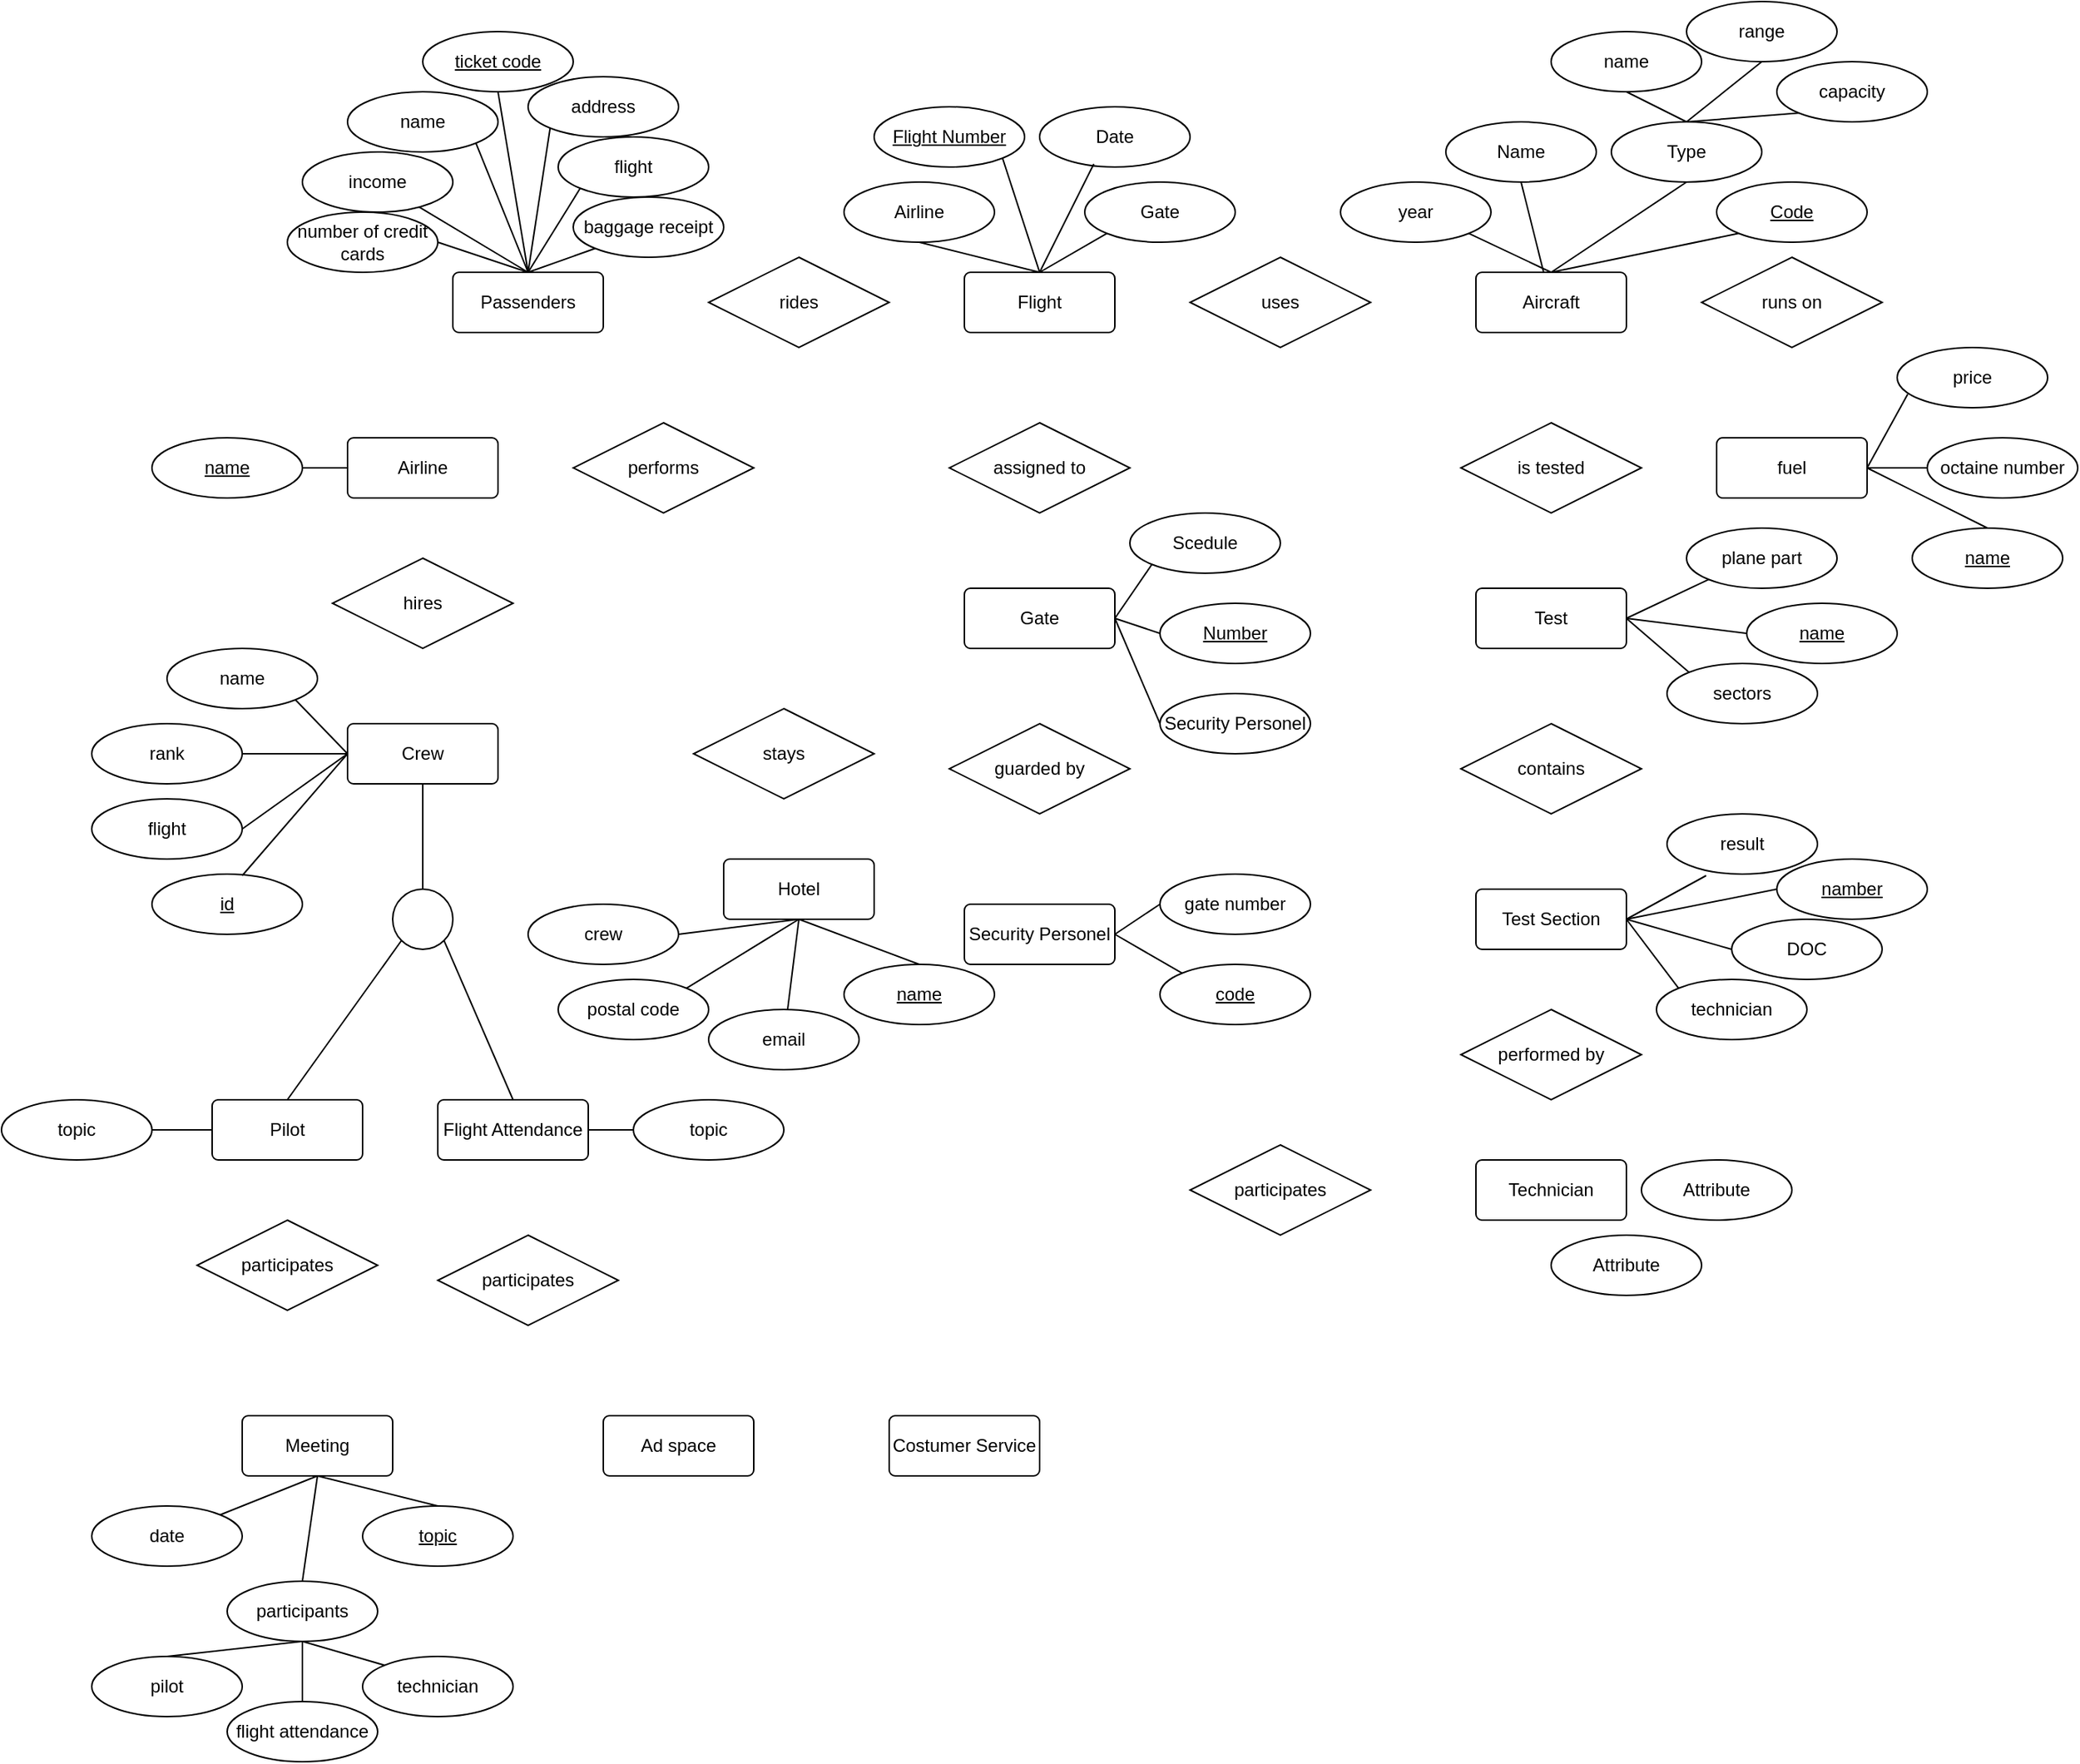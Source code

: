 <mxfile version="21.3.2" type="github">
  <diagram name="Σελίδα-1" id="fJtiwhbu46fpXV_wsSi0">
    <mxGraphModel dx="1707" dy="1691" grid="1" gridSize="10" guides="1" tooltips="1" connect="1" arrows="1" fold="1" page="1" pageScale="1" pageWidth="827" pageHeight="1169" math="0" shadow="0">
      <root>
        <mxCell id="0" />
        <mxCell id="1" parent="0" />
        <mxCell id="Bs3vFvmHgTdM14AkT90d-1" value="Passenders" style="rounded=1;arcSize=10;whiteSpace=wrap;html=1;align=center;" parent="1" vertex="1">
          <mxGeometry x="20" y="120" width="100" height="40" as="geometry" />
        </mxCell>
        <mxCell id="Bs3vFvmHgTdM14AkT90d-2" value="rides" style="shape=rhombus;perimeter=rhombusPerimeter;whiteSpace=wrap;html=1;align=center;" parent="1" vertex="1">
          <mxGeometry x="190" y="110" width="120" height="60" as="geometry" />
        </mxCell>
        <mxCell id="Bs3vFvmHgTdM14AkT90d-4" value="Flight" style="rounded=1;arcSize=10;whiteSpace=wrap;html=1;align=center;" parent="1" vertex="1">
          <mxGeometry x="360" y="120" width="100" height="40" as="geometry" />
        </mxCell>
        <mxCell id="Bs3vFvmHgTdM14AkT90d-5" value="uses" style="shape=rhombus;perimeter=rhombusPerimeter;whiteSpace=wrap;html=1;align=center;" parent="1" vertex="1">
          <mxGeometry x="510" y="110" width="120" height="60" as="geometry" />
        </mxCell>
        <mxCell id="Bs3vFvmHgTdM14AkT90d-6" value="Aircraft" style="rounded=1;arcSize=10;whiteSpace=wrap;html=1;align=center;" parent="1" vertex="1">
          <mxGeometry x="700" y="120" width="100" height="40" as="geometry" />
        </mxCell>
        <mxCell id="Bs3vFvmHgTdM14AkT90d-7" value="assigned to" style="shape=rhombus;perimeter=rhombusPerimeter;whiteSpace=wrap;html=1;align=center;" parent="1" vertex="1">
          <mxGeometry x="350" y="220" width="120" height="60" as="geometry" />
        </mxCell>
        <mxCell id="Bs3vFvmHgTdM14AkT90d-8" value="Gate" style="rounded=1;arcSize=10;whiteSpace=wrap;html=1;align=center;" parent="1" vertex="1">
          <mxGeometry x="360" y="330" width="100" height="40" as="geometry" />
        </mxCell>
        <mxCell id="Bs3vFvmHgTdM14AkT90d-9" value="is tested" style="shape=rhombus;perimeter=rhombusPerimeter;whiteSpace=wrap;html=1;align=center;" parent="1" vertex="1">
          <mxGeometry x="690" y="220" width="120" height="60" as="geometry" />
        </mxCell>
        <mxCell id="Bs3vFvmHgTdM14AkT90d-10" value="runs on" style="shape=rhombus;perimeter=rhombusPerimeter;whiteSpace=wrap;html=1;align=center;" parent="1" vertex="1">
          <mxGeometry x="850" y="110" width="120" height="60" as="geometry" />
        </mxCell>
        <mxCell id="Bs3vFvmHgTdM14AkT90d-11" value="fuel" style="rounded=1;arcSize=10;whiteSpace=wrap;html=1;align=center;" parent="1" vertex="1">
          <mxGeometry x="860" y="230" width="100" height="40" as="geometry" />
        </mxCell>
        <mxCell id="Bs3vFvmHgTdM14AkT90d-12" value="guarded by" style="shape=rhombus;perimeter=rhombusPerimeter;whiteSpace=wrap;html=1;align=center;" parent="1" vertex="1">
          <mxGeometry x="350" y="420" width="120" height="60" as="geometry" />
        </mxCell>
        <mxCell id="Bs3vFvmHgTdM14AkT90d-13" value="Security Personel" style="rounded=1;arcSize=10;whiteSpace=wrap;html=1;align=center;" parent="1" vertex="1">
          <mxGeometry x="360" y="540" width="100" height="40" as="geometry" />
        </mxCell>
        <mxCell id="Bs3vFvmHgTdM14AkT90d-14" value="Test" style="rounded=1;arcSize=10;whiteSpace=wrap;html=1;align=center;" parent="1" vertex="1">
          <mxGeometry x="700" y="330" width="100" height="40" as="geometry" />
        </mxCell>
        <mxCell id="Bs3vFvmHgTdM14AkT90d-15" value="contains" style="shape=rhombus;perimeter=rhombusPerimeter;whiteSpace=wrap;html=1;align=center;" parent="1" vertex="1">
          <mxGeometry x="690" y="420" width="120" height="60" as="geometry" />
        </mxCell>
        <mxCell id="Bs3vFvmHgTdM14AkT90d-17" value="Test Section" style="rounded=1;arcSize=10;whiteSpace=wrap;html=1;align=center;" parent="1" vertex="1">
          <mxGeometry x="700" y="530" width="100" height="40" as="geometry" />
        </mxCell>
        <mxCell id="Bs3vFvmHgTdM14AkT90d-18" value="performed by" style="shape=rhombus;perimeter=rhombusPerimeter;whiteSpace=wrap;html=1;align=center;" parent="1" vertex="1">
          <mxGeometry x="690" y="610" width="120" height="60" as="geometry" />
        </mxCell>
        <mxCell id="Bs3vFvmHgTdM14AkT90d-19" value="Technician" style="rounded=1;arcSize=10;whiteSpace=wrap;html=1;align=center;" parent="1" vertex="1">
          <mxGeometry x="700" y="710" width="100" height="40" as="geometry" />
        </mxCell>
        <mxCell id="Bs3vFvmHgTdM14AkT90d-20" value="Airline" style="rounded=1;arcSize=10;whiteSpace=wrap;html=1;align=center;" parent="1" vertex="1">
          <mxGeometry x="-50" y="230" width="100" height="40" as="geometry" />
        </mxCell>
        <mxCell id="Bs3vFvmHgTdM14AkT90d-21" value="hires" style="shape=rhombus;perimeter=rhombusPerimeter;whiteSpace=wrap;html=1;align=center;" parent="1" vertex="1">
          <mxGeometry x="-60" y="310" width="120" height="60" as="geometry" />
        </mxCell>
        <mxCell id="Bs3vFvmHgTdM14AkT90d-22" value="performs" style="shape=rhombus;perimeter=rhombusPerimeter;whiteSpace=wrap;html=1;align=center;" parent="1" vertex="1">
          <mxGeometry x="100" y="220" width="120" height="60" as="geometry" />
        </mxCell>
        <mxCell id="Bs3vFvmHgTdM14AkT90d-23" value="Crew" style="rounded=1;arcSize=10;whiteSpace=wrap;html=1;align=center;" parent="1" vertex="1">
          <mxGeometry x="-50" y="420" width="100" height="40" as="geometry" />
        </mxCell>
        <mxCell id="Bs3vFvmHgTdM14AkT90d-24" value="Hotel" style="rounded=1;arcSize=10;whiteSpace=wrap;html=1;align=center;" parent="1" vertex="1">
          <mxGeometry x="200" y="510" width="100" height="40" as="geometry" />
        </mxCell>
        <mxCell id="Bs3vFvmHgTdM14AkT90d-25" value="stays" style="shape=rhombus;perimeter=rhombusPerimeter;whiteSpace=wrap;html=1;align=center;" parent="1" vertex="1">
          <mxGeometry x="180" y="410" width="120" height="60" as="geometry" />
        </mxCell>
        <mxCell id="Bs3vFvmHgTdM14AkT90d-26" value="Ad space" style="rounded=1;arcSize=10;whiteSpace=wrap;html=1;align=center;" parent="1" vertex="1">
          <mxGeometry x="120" y="880" width="100" height="40" as="geometry" />
        </mxCell>
        <mxCell id="Bs3vFvmHgTdM14AkT90d-27" value="Costumer Service" style="rounded=1;arcSize=10;whiteSpace=wrap;html=1;align=center;" parent="1" vertex="1">
          <mxGeometry x="310" y="880" width="100" height="40" as="geometry" />
        </mxCell>
        <mxCell id="Bs3vFvmHgTdM14AkT90d-28" value="Meeting" style="rounded=1;arcSize=10;whiteSpace=wrap;html=1;align=center;" parent="1" vertex="1">
          <mxGeometry x="-120" y="880" width="100" height="40" as="geometry" />
        </mxCell>
        <mxCell id="9Heqi9yN-gFmn7UizpDs-1" value="Date" style="ellipse;whiteSpace=wrap;html=1;align=center;" vertex="1" parent="1">
          <mxGeometry x="410" y="10" width="100" height="40" as="geometry" />
        </mxCell>
        <mxCell id="9Heqi9yN-gFmn7UizpDs-2" value="Gate" style="ellipse;whiteSpace=wrap;html=1;align=center;" vertex="1" parent="1">
          <mxGeometry x="440" y="60" width="100" height="40" as="geometry" />
        </mxCell>
        <mxCell id="9Heqi9yN-gFmn7UizpDs-3" value="Airline" style="ellipse;whiteSpace=wrap;html=1;align=center;" vertex="1" parent="1">
          <mxGeometry x="280" y="60" width="100" height="40" as="geometry" />
        </mxCell>
        <mxCell id="9Heqi9yN-gFmn7UizpDs-4" value="Flight Number" style="ellipse;whiteSpace=wrap;html=1;align=center;fontStyle=4" vertex="1" parent="1">
          <mxGeometry x="300" y="10" width="100" height="40" as="geometry" />
        </mxCell>
        <mxCell id="9Heqi9yN-gFmn7UizpDs-5" value="" style="endArrow=none;html=1;rounded=0;entryX=0;entryY=1;entryDx=0;entryDy=0;exitX=0.5;exitY=0;exitDx=0;exitDy=0;" edge="1" parent="1" source="Bs3vFvmHgTdM14AkT90d-4" target="9Heqi9yN-gFmn7UizpDs-2">
          <mxGeometry width="50" height="50" relative="1" as="geometry">
            <mxPoint x="390" y="100" as="sourcePoint" />
            <mxPoint x="440" y="50" as="targetPoint" />
          </mxGeometry>
        </mxCell>
        <mxCell id="9Heqi9yN-gFmn7UizpDs-6" value="" style="endArrow=none;html=1;rounded=0;exitX=0.5;exitY=0;exitDx=0;exitDy=0;entryX=0.36;entryY=0.95;entryDx=0;entryDy=0;entryPerimeter=0;" edge="1" parent="1" source="Bs3vFvmHgTdM14AkT90d-4" target="9Heqi9yN-gFmn7UizpDs-1">
          <mxGeometry width="50" height="50" relative="1" as="geometry">
            <mxPoint x="400" y="90" as="sourcePoint" />
            <mxPoint x="450" y="40" as="targetPoint" />
          </mxGeometry>
        </mxCell>
        <mxCell id="9Heqi9yN-gFmn7UizpDs-8" value="" style="endArrow=none;html=1;rounded=0;entryX=1;entryY=1;entryDx=0;entryDy=0;exitX=0.5;exitY=0;exitDx=0;exitDy=0;" edge="1" parent="1" source="Bs3vFvmHgTdM14AkT90d-4" target="9Heqi9yN-gFmn7UizpDs-4">
          <mxGeometry width="50" height="50" relative="1" as="geometry">
            <mxPoint x="370" y="120" as="sourcePoint" />
            <mxPoint x="420" y="70" as="targetPoint" />
          </mxGeometry>
        </mxCell>
        <mxCell id="9Heqi9yN-gFmn7UizpDs-9" value="" style="endArrow=none;html=1;rounded=0;entryX=0.5;entryY=1;entryDx=0;entryDy=0;exitX=0.5;exitY=0;exitDx=0;exitDy=0;" edge="1" parent="1" source="Bs3vFvmHgTdM14AkT90d-4" target="9Heqi9yN-gFmn7UizpDs-3">
          <mxGeometry width="50" height="50" relative="1" as="geometry">
            <mxPoint x="320" y="140" as="sourcePoint" />
            <mxPoint x="370" y="90" as="targetPoint" />
          </mxGeometry>
        </mxCell>
        <mxCell id="9Heqi9yN-gFmn7UizpDs-10" value="year" style="ellipse;whiteSpace=wrap;html=1;align=center;" vertex="1" parent="1">
          <mxGeometry x="610" y="60" width="100" height="40" as="geometry" />
        </mxCell>
        <mxCell id="9Heqi9yN-gFmn7UizpDs-11" value="Scedule" style="ellipse;whiteSpace=wrap;html=1;align=center;" vertex="1" parent="1">
          <mxGeometry x="470" y="280" width="100" height="40" as="geometry" />
        </mxCell>
        <mxCell id="9Heqi9yN-gFmn7UizpDs-12" value="Number" style="ellipse;whiteSpace=wrap;html=1;align=center;fontStyle=4;" vertex="1" parent="1">
          <mxGeometry x="490" y="340" width="100" height="40" as="geometry" />
        </mxCell>
        <mxCell id="9Heqi9yN-gFmn7UizpDs-13" value="Security Personel" style="ellipse;whiteSpace=wrap;html=1;align=center;" vertex="1" parent="1">
          <mxGeometry x="490" y="400" width="100" height="40" as="geometry" />
        </mxCell>
        <mxCell id="9Heqi9yN-gFmn7UizpDs-14" value="" style="endArrow=none;html=1;rounded=0;entryX=0;entryY=0.5;entryDx=0;entryDy=0;" edge="1" parent="1" target="9Heqi9yN-gFmn7UizpDs-12">
          <mxGeometry relative="1" as="geometry">
            <mxPoint x="460" y="350" as="sourcePoint" />
            <mxPoint x="560" y="350" as="targetPoint" />
          </mxGeometry>
        </mxCell>
        <mxCell id="9Heqi9yN-gFmn7UizpDs-15" value="" style="endArrow=none;html=1;rounded=0;entryX=0;entryY=1;entryDx=0;entryDy=0;exitX=1;exitY=0.5;exitDx=0;exitDy=0;" edge="1" parent="1" source="Bs3vFvmHgTdM14AkT90d-8" target="9Heqi9yN-gFmn7UizpDs-11">
          <mxGeometry relative="1" as="geometry">
            <mxPoint x="360" y="320" as="sourcePoint" />
            <mxPoint x="520" y="320" as="targetPoint" />
          </mxGeometry>
        </mxCell>
        <mxCell id="9Heqi9yN-gFmn7UizpDs-16" value="" style="endArrow=none;html=1;rounded=0;exitX=0;exitY=0.5;exitDx=0;exitDy=0;entryX=1;entryY=0.5;entryDx=0;entryDy=0;" edge="1" parent="1" source="9Heqi9yN-gFmn7UizpDs-13" target="Bs3vFvmHgTdM14AkT90d-8">
          <mxGeometry width="50" height="50" relative="1" as="geometry">
            <mxPoint x="410" y="410" as="sourcePoint" />
            <mxPoint x="460" y="360" as="targetPoint" />
          </mxGeometry>
        </mxCell>
        <mxCell id="9Heqi9yN-gFmn7UizpDs-17" value="Name" style="ellipse;whiteSpace=wrap;html=1;align=center;" vertex="1" parent="1">
          <mxGeometry x="680" y="20" width="100" height="40" as="geometry" />
        </mxCell>
        <mxCell id="9Heqi9yN-gFmn7UizpDs-18" value="Type" style="ellipse;whiteSpace=wrap;html=1;align=center;" vertex="1" parent="1">
          <mxGeometry x="790" y="20" width="100" height="40" as="geometry" />
        </mxCell>
        <mxCell id="9Heqi9yN-gFmn7UizpDs-19" value="Code" style="ellipse;whiteSpace=wrap;html=1;align=center;fontStyle=4;" vertex="1" parent="1">
          <mxGeometry x="860" y="60" width="100" height="40" as="geometry" />
        </mxCell>
        <mxCell id="9Heqi9yN-gFmn7UizpDs-20" value="" style="endArrow=none;html=1;rounded=0;exitX=0.5;exitY=0;exitDx=0;exitDy=0;entryX=0.5;entryY=1;entryDx=0;entryDy=0;" edge="1" parent="1" source="Bs3vFvmHgTdM14AkT90d-6" target="9Heqi9yN-gFmn7UizpDs-18">
          <mxGeometry relative="1" as="geometry">
            <mxPoint x="720" y="60" as="sourcePoint" />
            <mxPoint x="880" y="60" as="targetPoint" />
          </mxGeometry>
        </mxCell>
        <mxCell id="9Heqi9yN-gFmn7UizpDs-21" value="" style="endArrow=none;html=1;rounded=0;entryX=0.5;entryY=1;entryDx=0;entryDy=0;" edge="1" parent="1" source="Bs3vFvmHgTdM14AkT90d-6" target="9Heqi9yN-gFmn7UizpDs-17">
          <mxGeometry relative="1" as="geometry">
            <mxPoint x="740" y="70" as="sourcePoint" />
            <mxPoint x="830" y="10" as="targetPoint" />
          </mxGeometry>
        </mxCell>
        <mxCell id="9Heqi9yN-gFmn7UizpDs-22" value="" style="endArrow=none;html=1;rounded=0;exitX=0.5;exitY=0;exitDx=0;exitDy=0;entryX=1;entryY=1;entryDx=0;entryDy=0;" edge="1" parent="1" source="Bs3vFvmHgTdM14AkT90d-6" target="9Heqi9yN-gFmn7UizpDs-10">
          <mxGeometry relative="1" as="geometry">
            <mxPoint x="710" y="100" as="sourcePoint" />
            <mxPoint x="800" y="40" as="targetPoint" />
          </mxGeometry>
        </mxCell>
        <mxCell id="9Heqi9yN-gFmn7UizpDs-23" value="" style="endArrow=none;html=1;rounded=0;entryX=0;entryY=1;entryDx=0;entryDy=0;exitX=0.5;exitY=0;exitDx=0;exitDy=0;" edge="1" parent="1" source="Bs3vFvmHgTdM14AkT90d-6" target="9Heqi9yN-gFmn7UizpDs-19">
          <mxGeometry relative="1" as="geometry">
            <mxPoint x="780" y="80" as="sourcePoint" />
            <mxPoint x="870" y="20" as="targetPoint" />
          </mxGeometry>
        </mxCell>
        <mxCell id="9Heqi9yN-gFmn7UizpDs-24" value="range" style="ellipse;whiteSpace=wrap;html=1;align=center;" vertex="1" parent="1">
          <mxGeometry x="840" y="-60" width="100" height="40" as="geometry" />
        </mxCell>
        <mxCell id="9Heqi9yN-gFmn7UizpDs-25" value="capacity" style="ellipse;whiteSpace=wrap;html=1;align=center;" vertex="1" parent="1">
          <mxGeometry x="900" y="-20" width="100" height="40" as="geometry" />
        </mxCell>
        <mxCell id="9Heqi9yN-gFmn7UizpDs-27" value="name" style="ellipse;whiteSpace=wrap;html=1;align=center;" vertex="1" parent="1">
          <mxGeometry x="750" y="-40" width="100" height="40" as="geometry" />
        </mxCell>
        <mxCell id="9Heqi9yN-gFmn7UizpDs-28" value="" style="endArrow=none;html=1;rounded=0;exitX=0.5;exitY=0;exitDx=0;exitDy=0;entryX=0;entryY=1;entryDx=0;entryDy=0;" edge="1" parent="1" source="9Heqi9yN-gFmn7UizpDs-18" target="9Heqi9yN-gFmn7UizpDs-25">
          <mxGeometry relative="1" as="geometry">
            <mxPoint x="820" y="10" as="sourcePoint" />
            <mxPoint x="980" y="10" as="targetPoint" />
          </mxGeometry>
        </mxCell>
        <mxCell id="9Heqi9yN-gFmn7UizpDs-29" value="" style="endArrow=none;html=1;rounded=0;entryX=0.5;entryY=1;entryDx=0;entryDy=0;exitX=0.5;exitY=0;exitDx=0;exitDy=0;" edge="1" parent="1" source="9Heqi9yN-gFmn7UizpDs-18" target="9Heqi9yN-gFmn7UizpDs-24">
          <mxGeometry relative="1" as="geometry">
            <mxPoint x="870" y="-10" as="sourcePoint" />
            <mxPoint x="960" y="-70" as="targetPoint" />
          </mxGeometry>
        </mxCell>
        <mxCell id="9Heqi9yN-gFmn7UizpDs-30" value="" style="endArrow=none;html=1;rounded=0;exitX=0.5;exitY=0;exitDx=0;exitDy=0;entryX=0.5;entryY=1;entryDx=0;entryDy=0;" edge="1" parent="1" source="9Heqi9yN-gFmn7UizpDs-18" target="9Heqi9yN-gFmn7UizpDs-27">
          <mxGeometry relative="1" as="geometry">
            <mxPoint x="850" y="-10" as="sourcePoint" />
            <mxPoint x="940" y="-70" as="targetPoint" />
          </mxGeometry>
        </mxCell>
        <mxCell id="9Heqi9yN-gFmn7UizpDs-31" value="price" style="ellipse;whiteSpace=wrap;html=1;align=center;" vertex="1" parent="1">
          <mxGeometry x="980" y="170" width="100" height="40" as="geometry" />
        </mxCell>
        <mxCell id="9Heqi9yN-gFmn7UizpDs-32" value="octaine number" style="ellipse;whiteSpace=wrap;html=1;align=center;" vertex="1" parent="1">
          <mxGeometry x="1000" y="230" width="100" height="40" as="geometry" />
        </mxCell>
        <mxCell id="9Heqi9yN-gFmn7UizpDs-33" value="name" style="ellipse;whiteSpace=wrap;html=1;align=center;fontStyle=4;" vertex="1" parent="1">
          <mxGeometry x="990" y="290" width="100" height="40" as="geometry" />
        </mxCell>
        <mxCell id="9Heqi9yN-gFmn7UizpDs-35" value="" style="endArrow=none;html=1;rounded=0;entryX=0.07;entryY=0.775;entryDx=0;entryDy=0;entryPerimeter=0;exitX=1;exitY=0.5;exitDx=0;exitDy=0;" edge="1" parent="1" source="Bs3vFvmHgTdM14AkT90d-11" target="9Heqi9yN-gFmn7UizpDs-31">
          <mxGeometry relative="1" as="geometry">
            <mxPoint x="860" y="240" as="sourcePoint" />
            <mxPoint x="1020" y="240" as="targetPoint" />
          </mxGeometry>
        </mxCell>
        <mxCell id="9Heqi9yN-gFmn7UizpDs-36" value="" style="endArrow=none;html=1;rounded=0;exitX=1;exitY=0.5;exitDx=0;exitDy=0;entryX=0;entryY=0.5;entryDx=0;entryDy=0;" edge="1" parent="1" source="Bs3vFvmHgTdM14AkT90d-11" target="9Heqi9yN-gFmn7UizpDs-32">
          <mxGeometry relative="1" as="geometry">
            <mxPoint x="980" y="270" as="sourcePoint" />
            <mxPoint x="1070" y="210" as="targetPoint" />
          </mxGeometry>
        </mxCell>
        <mxCell id="9Heqi9yN-gFmn7UizpDs-37" value="" style="endArrow=none;html=1;rounded=0;exitX=1;exitY=0.5;exitDx=0;exitDy=0;entryX=0.5;entryY=0;entryDx=0;entryDy=0;" edge="1" parent="1" source="Bs3vFvmHgTdM14AkT90d-11" target="9Heqi9yN-gFmn7UizpDs-33">
          <mxGeometry relative="1" as="geometry">
            <mxPoint x="940" y="290" as="sourcePoint" />
            <mxPoint x="1030" y="230" as="targetPoint" />
          </mxGeometry>
        </mxCell>
        <mxCell id="9Heqi9yN-gFmn7UizpDs-39" value="gate number" style="ellipse;whiteSpace=wrap;html=1;align=center;" vertex="1" parent="1">
          <mxGeometry x="490" y="520" width="100" height="40" as="geometry" />
        </mxCell>
        <mxCell id="9Heqi9yN-gFmn7UizpDs-40" value="code" style="ellipse;whiteSpace=wrap;html=1;align=center;fontStyle=4;" vertex="1" parent="1">
          <mxGeometry x="490" y="580" width="100" height="40" as="geometry" />
        </mxCell>
        <mxCell id="9Heqi9yN-gFmn7UizpDs-41" value="" style="endArrow=none;html=1;rounded=0;exitX=1;exitY=0.5;exitDx=0;exitDy=0;entryX=0;entryY=0.5;entryDx=0;entryDy=0;" edge="1" parent="1" source="Bs3vFvmHgTdM14AkT90d-13" target="9Heqi9yN-gFmn7UizpDs-39">
          <mxGeometry relative="1" as="geometry">
            <mxPoint x="450" y="510" as="sourcePoint" />
            <mxPoint x="540" y="450" as="targetPoint" />
          </mxGeometry>
        </mxCell>
        <mxCell id="9Heqi9yN-gFmn7UizpDs-42" value="" style="endArrow=none;html=1;rounded=0;exitX=1;exitY=0.5;exitDx=0;exitDy=0;entryX=0;entryY=0;entryDx=0;entryDy=0;" edge="1" parent="1" source="Bs3vFvmHgTdM14AkT90d-13" target="9Heqi9yN-gFmn7UizpDs-40">
          <mxGeometry relative="1" as="geometry">
            <mxPoint x="470" y="580" as="sourcePoint" />
            <mxPoint x="560" y="520" as="targetPoint" />
          </mxGeometry>
        </mxCell>
        <mxCell id="9Heqi9yN-gFmn7UizpDs-43" value="plane part" style="ellipse;whiteSpace=wrap;html=1;align=center;" vertex="1" parent="1">
          <mxGeometry x="840" y="290" width="100" height="40" as="geometry" />
        </mxCell>
        <mxCell id="9Heqi9yN-gFmn7UizpDs-45" value="sectors" style="ellipse;whiteSpace=wrap;html=1;align=center;" vertex="1" parent="1">
          <mxGeometry x="827" y="380" width="100" height="40" as="geometry" />
        </mxCell>
        <mxCell id="9Heqi9yN-gFmn7UizpDs-46" value="name" style="ellipse;whiteSpace=wrap;html=1;align=center;fontStyle=4;" vertex="1" parent="1">
          <mxGeometry x="880" y="340" width="100" height="40" as="geometry" />
        </mxCell>
        <mxCell id="9Heqi9yN-gFmn7UizpDs-47" value="result" style="ellipse;whiteSpace=wrap;html=1;align=center;" vertex="1" parent="1">
          <mxGeometry x="827" y="480" width="100" height="40" as="geometry" />
        </mxCell>
        <mxCell id="9Heqi9yN-gFmn7UizpDs-48" value="DOC" style="ellipse;whiteSpace=wrap;html=1;align=center;" vertex="1" parent="1">
          <mxGeometry x="870" y="550" width="100" height="40" as="geometry" />
        </mxCell>
        <mxCell id="9Heqi9yN-gFmn7UizpDs-49" value="technician" style="ellipse;whiteSpace=wrap;html=1;align=center;" vertex="1" parent="1">
          <mxGeometry x="820" y="590" width="100" height="40" as="geometry" />
        </mxCell>
        <mxCell id="9Heqi9yN-gFmn7UizpDs-50" value="namber" style="ellipse;whiteSpace=wrap;html=1;align=center;fontStyle=4;" vertex="1" parent="1">
          <mxGeometry x="900" y="510" width="100" height="40" as="geometry" />
        </mxCell>
        <mxCell id="9Heqi9yN-gFmn7UizpDs-51" value="Attribute" style="ellipse;whiteSpace=wrap;html=1;align=center;" vertex="1" parent="1">
          <mxGeometry x="810" y="710" width="100" height="40" as="geometry" />
        </mxCell>
        <mxCell id="9Heqi9yN-gFmn7UizpDs-52" value="Attribute" style="ellipse;whiteSpace=wrap;html=1;align=center;" vertex="1" parent="1">
          <mxGeometry x="750" y="760" width="100" height="40" as="geometry" />
        </mxCell>
        <mxCell id="9Heqi9yN-gFmn7UizpDs-53" value="" style="endArrow=none;html=1;rounded=0;exitX=1;exitY=0.5;exitDx=0;exitDy=0;entryX=0;entryY=0.5;entryDx=0;entryDy=0;entryPerimeter=0;" edge="1" parent="1" source="Bs3vFvmHgTdM14AkT90d-17" target="9Heqi9yN-gFmn7UizpDs-50">
          <mxGeometry relative="1" as="geometry">
            <mxPoint x="790" y="550" as="sourcePoint" />
            <mxPoint x="910" y="550" as="targetPoint" />
          </mxGeometry>
        </mxCell>
        <mxCell id="9Heqi9yN-gFmn7UizpDs-54" value="" style="endArrow=none;html=1;rounded=0;exitX=1;exitY=0.5;exitDx=0;exitDy=0;entryX=0.26;entryY=1.025;entryDx=0;entryDy=0;entryPerimeter=0;" edge="1" parent="1" source="Bs3vFvmHgTdM14AkT90d-17" target="9Heqi9yN-gFmn7UizpDs-47">
          <mxGeometry relative="1" as="geometry">
            <mxPoint x="800" y="510" as="sourcePoint" />
            <mxPoint x="910" y="500" as="targetPoint" />
          </mxGeometry>
        </mxCell>
        <mxCell id="9Heqi9yN-gFmn7UizpDs-55" value="" style="endArrow=none;html=1;rounded=0;exitX=1;exitY=0.5;exitDx=0;exitDy=0;entryX=0;entryY=0.5;entryDx=0;entryDy=0;" edge="1" parent="1" source="Bs3vFvmHgTdM14AkT90d-17" target="9Heqi9yN-gFmn7UizpDs-48">
          <mxGeometry relative="1" as="geometry">
            <mxPoint x="820" y="570" as="sourcePoint" />
            <mxPoint x="930" y="560" as="targetPoint" />
          </mxGeometry>
        </mxCell>
        <mxCell id="9Heqi9yN-gFmn7UizpDs-56" value="" style="endArrow=none;html=1;rounded=0;exitX=1;exitY=0.5;exitDx=0;exitDy=0;entryX=0;entryY=0;entryDx=0;entryDy=0;" edge="1" parent="1" source="Bs3vFvmHgTdM14AkT90d-17" target="9Heqi9yN-gFmn7UizpDs-49">
          <mxGeometry relative="1" as="geometry">
            <mxPoint x="820" y="580" as="sourcePoint" />
            <mxPoint x="930" y="570" as="targetPoint" />
          </mxGeometry>
        </mxCell>
        <mxCell id="9Heqi9yN-gFmn7UizpDs-57" value="" style="endArrow=none;html=1;rounded=0;exitX=1;exitY=0.5;exitDx=0;exitDy=0;entryX=0;entryY=1;entryDx=0;entryDy=0;" edge="1" parent="1" source="Bs3vFvmHgTdM14AkT90d-14" target="9Heqi9yN-gFmn7UizpDs-43">
          <mxGeometry relative="1" as="geometry">
            <mxPoint x="830" y="340" as="sourcePoint" />
            <mxPoint x="940" y="330" as="targetPoint" />
          </mxGeometry>
        </mxCell>
        <mxCell id="9Heqi9yN-gFmn7UizpDs-58" value="" style="endArrow=none;html=1;rounded=0;exitX=1;exitY=0.5;exitDx=0;exitDy=0;entryX=0;entryY=0.5;entryDx=0;entryDy=0;" edge="1" parent="1" source="Bs3vFvmHgTdM14AkT90d-14" target="9Heqi9yN-gFmn7UizpDs-46">
          <mxGeometry relative="1" as="geometry">
            <mxPoint x="830" y="360" as="sourcePoint" />
            <mxPoint x="940" y="350" as="targetPoint" />
          </mxGeometry>
        </mxCell>
        <mxCell id="9Heqi9yN-gFmn7UizpDs-59" value="" style="endArrow=none;html=1;rounded=0;exitX=1;exitY=0.5;exitDx=0;exitDy=0;entryX=0;entryY=0;entryDx=0;entryDy=0;" edge="1" parent="1" source="Bs3vFvmHgTdM14AkT90d-14" target="9Heqi9yN-gFmn7UizpDs-45">
          <mxGeometry relative="1" as="geometry">
            <mxPoint x="820" y="370" as="sourcePoint" />
            <mxPoint x="930" y="360" as="targetPoint" />
          </mxGeometry>
        </mxCell>
        <mxCell id="9Heqi9yN-gFmn7UizpDs-60" value="flight" style="ellipse;whiteSpace=wrap;html=1;align=center;" vertex="1" parent="1">
          <mxGeometry x="90" y="30" width="100" height="40" as="geometry" />
        </mxCell>
        <mxCell id="9Heqi9yN-gFmn7UizpDs-61" value="address" style="ellipse;whiteSpace=wrap;html=1;align=center;" vertex="1" parent="1">
          <mxGeometry x="70" y="-10" width="100" height="40" as="geometry" />
        </mxCell>
        <mxCell id="9Heqi9yN-gFmn7UizpDs-62" value="&lt;u&gt;ticket code&lt;/u&gt;" style="ellipse;whiteSpace=wrap;html=1;align=center;" vertex="1" parent="1">
          <mxGeometry y="-40" width="100" height="40" as="geometry" />
        </mxCell>
        <mxCell id="9Heqi9yN-gFmn7UizpDs-63" value="income" style="ellipse;whiteSpace=wrap;html=1;align=center;" vertex="1" parent="1">
          <mxGeometry x="-80" y="40" width="100" height="40" as="geometry" />
        </mxCell>
        <mxCell id="9Heqi9yN-gFmn7UizpDs-64" value="number of credit cards" style="ellipse;whiteSpace=wrap;html=1;align=center;" vertex="1" parent="1">
          <mxGeometry x="-90" y="80" width="100" height="40" as="geometry" />
        </mxCell>
        <mxCell id="9Heqi9yN-gFmn7UizpDs-65" value="name" style="ellipse;whiteSpace=wrap;html=1;align=center;" vertex="1" parent="1">
          <mxGeometry x="-50" width="100" height="40" as="geometry" />
        </mxCell>
        <mxCell id="9Heqi9yN-gFmn7UizpDs-67" value="baggage receipt" style="ellipse;whiteSpace=wrap;html=1;align=center;" vertex="1" parent="1">
          <mxGeometry x="100" y="70" width="100" height="40" as="geometry" />
        </mxCell>
        <mxCell id="9Heqi9yN-gFmn7UizpDs-68" value="" style="endArrow=none;html=1;rounded=0;exitX=0.5;exitY=0;exitDx=0;exitDy=0;entryX=0;entryY=1;entryDx=0;entryDy=0;" edge="1" parent="1" source="Bs3vFvmHgTdM14AkT90d-1" target="9Heqi9yN-gFmn7UizpDs-61">
          <mxGeometry relative="1" as="geometry">
            <mxPoint x="30" y="70" as="sourcePoint" />
            <mxPoint x="140" y="60" as="targetPoint" />
          </mxGeometry>
        </mxCell>
        <mxCell id="9Heqi9yN-gFmn7UizpDs-69" value="" style="endArrow=none;html=1;rounded=0;exitX=0.5;exitY=0;exitDx=0;exitDy=0;entryX=1;entryY=1;entryDx=0;entryDy=0;" edge="1" parent="1" source="Bs3vFvmHgTdM14AkT90d-1" target="9Heqi9yN-gFmn7UizpDs-65">
          <mxGeometry relative="1" as="geometry">
            <mxPoint x="30" y="80" as="sourcePoint" />
            <mxPoint x="140" y="70" as="targetPoint" />
          </mxGeometry>
        </mxCell>
        <mxCell id="9Heqi9yN-gFmn7UizpDs-70" value="" style="endArrow=none;html=1;rounded=0;entryX=0.5;entryY=0;entryDx=0;entryDy=0;" edge="1" parent="1" source="9Heqi9yN-gFmn7UizpDs-63" target="Bs3vFvmHgTdM14AkT90d-1">
          <mxGeometry relative="1" as="geometry">
            <mxPoint x="30" y="100" as="sourcePoint" />
            <mxPoint x="140" y="90" as="targetPoint" />
          </mxGeometry>
        </mxCell>
        <mxCell id="9Heqi9yN-gFmn7UizpDs-71" value="" style="endArrow=none;html=1;rounded=0;exitX=0.5;exitY=0;exitDx=0;exitDy=0;entryX=0.5;entryY=1;entryDx=0;entryDy=0;" edge="1" parent="1" source="Bs3vFvmHgTdM14AkT90d-1" target="9Heqi9yN-gFmn7UizpDs-62">
          <mxGeometry relative="1" as="geometry">
            <mxPoint x="50" y="60" as="sourcePoint" />
            <mxPoint x="160" y="50" as="targetPoint" />
          </mxGeometry>
        </mxCell>
        <mxCell id="9Heqi9yN-gFmn7UizpDs-72" value="" style="endArrow=none;html=1;rounded=0;exitX=1;exitY=0.5;exitDx=0;exitDy=0;entryX=0.5;entryY=0;entryDx=0;entryDy=0;" edge="1" parent="1" source="9Heqi9yN-gFmn7UizpDs-64" target="Bs3vFvmHgTdM14AkT90d-1">
          <mxGeometry relative="1" as="geometry">
            <mxPoint y="150" as="sourcePoint" />
            <mxPoint x="110" y="140" as="targetPoint" />
          </mxGeometry>
        </mxCell>
        <mxCell id="9Heqi9yN-gFmn7UizpDs-73" value="" style="endArrow=none;html=1;rounded=0;exitX=0.5;exitY=0;exitDx=0;exitDy=0;entryX=0;entryY=1;entryDx=0;entryDy=0;" edge="1" parent="1" source="Bs3vFvmHgTdM14AkT90d-1" target="9Heqi9yN-gFmn7UizpDs-60">
          <mxGeometry relative="1" as="geometry">
            <mxPoint x="140" y="-30" as="sourcePoint" />
            <mxPoint x="250" y="-40" as="targetPoint" />
          </mxGeometry>
        </mxCell>
        <mxCell id="9Heqi9yN-gFmn7UizpDs-74" value="" style="endArrow=none;html=1;rounded=0;entryX=0;entryY=1;entryDx=0;entryDy=0;exitX=0.5;exitY=0;exitDx=0;exitDy=0;" edge="1" parent="1" source="Bs3vFvmHgTdM14AkT90d-1" target="9Heqi9yN-gFmn7UizpDs-67">
          <mxGeometry relative="1" as="geometry">
            <mxPoint x="80" y="120" as="sourcePoint" />
            <mxPoint x="340" y="-50" as="targetPoint" />
          </mxGeometry>
        </mxCell>
        <mxCell id="9Heqi9yN-gFmn7UizpDs-75" value="name" style="ellipse;whiteSpace=wrap;html=1;align=center;fontStyle=4;" vertex="1" parent="1">
          <mxGeometry x="-180" y="230" width="100" height="40" as="geometry" />
        </mxCell>
        <mxCell id="9Heqi9yN-gFmn7UizpDs-76" value="" style="endArrow=none;html=1;rounded=0;exitX=1;exitY=0.5;exitDx=0;exitDy=0;entryX=0;entryY=0.5;entryDx=0;entryDy=0;" edge="1" parent="1" source="9Heqi9yN-gFmn7UizpDs-75" target="Bs3vFvmHgTdM14AkT90d-20">
          <mxGeometry relative="1" as="geometry">
            <mxPoint x="-140" y="250" as="sourcePoint" />
            <mxPoint x="20" y="250" as="targetPoint" />
          </mxGeometry>
        </mxCell>
        <mxCell id="9Heqi9yN-gFmn7UizpDs-77" value="rank" style="ellipse;whiteSpace=wrap;html=1;align=center;" vertex="1" parent="1">
          <mxGeometry x="-220" y="420" width="100" height="40" as="geometry" />
        </mxCell>
        <mxCell id="9Heqi9yN-gFmn7UizpDs-78" value="name" style="ellipse;whiteSpace=wrap;html=1;align=center;" vertex="1" parent="1">
          <mxGeometry x="-170" y="370" width="100" height="40" as="geometry" />
        </mxCell>
        <mxCell id="9Heqi9yN-gFmn7UizpDs-79" value="flight" style="ellipse;whiteSpace=wrap;html=1;align=center;" vertex="1" parent="1">
          <mxGeometry x="-220" y="470" width="100" height="40" as="geometry" />
        </mxCell>
        <mxCell id="9Heqi9yN-gFmn7UizpDs-80" value="id" style="ellipse;whiteSpace=wrap;html=1;align=center;fontStyle=4;" vertex="1" parent="1">
          <mxGeometry x="-180" y="520" width="100" height="40" as="geometry" />
        </mxCell>
        <mxCell id="9Heqi9yN-gFmn7UizpDs-81" value="" style="endArrow=none;html=1;rounded=0;" edge="1" parent="1">
          <mxGeometry relative="1" as="geometry">
            <mxPoint x="-120" y="440" as="sourcePoint" />
            <mxPoint x="-50" y="440" as="targetPoint" />
          </mxGeometry>
        </mxCell>
        <mxCell id="9Heqi9yN-gFmn7UizpDs-82" value="" style="endArrow=none;html=1;rounded=0;exitX=1;exitY=0.5;exitDx=0;exitDy=0;entryX=0;entryY=0.5;entryDx=0;entryDy=0;" edge="1" parent="1" source="9Heqi9yN-gFmn7UizpDs-79" target="Bs3vFvmHgTdM14AkT90d-23">
          <mxGeometry relative="1" as="geometry">
            <mxPoint x="-100" y="480" as="sourcePoint" />
            <mxPoint x="10" y="470" as="targetPoint" />
          </mxGeometry>
        </mxCell>
        <mxCell id="9Heqi9yN-gFmn7UizpDs-83" value="" style="endArrow=none;html=1;rounded=0;exitX=1;exitY=1;exitDx=0;exitDy=0;entryX=0;entryY=0.5;entryDx=0;entryDy=0;" edge="1" parent="1" source="9Heqi9yN-gFmn7UizpDs-78" target="Bs3vFvmHgTdM14AkT90d-23">
          <mxGeometry relative="1" as="geometry">
            <mxPoint x="-50" y="510" as="sourcePoint" />
            <mxPoint x="60" y="500" as="targetPoint" />
          </mxGeometry>
        </mxCell>
        <mxCell id="9Heqi9yN-gFmn7UizpDs-84" value="" style="endArrow=none;html=1;rounded=0;exitX=0.6;exitY=0.025;exitDx=0;exitDy=0;entryX=0;entryY=0.5;entryDx=0;entryDy=0;exitPerimeter=0;" edge="1" parent="1" source="9Heqi9yN-gFmn7UizpDs-80" target="Bs3vFvmHgTdM14AkT90d-23">
          <mxGeometry relative="1" as="geometry">
            <mxPoint x="-60" y="500" as="sourcePoint" />
            <mxPoint x="50" y="490" as="targetPoint" />
          </mxGeometry>
        </mxCell>
        <mxCell id="9Heqi9yN-gFmn7UizpDs-85" value="Pilot" style="rounded=1;arcSize=10;whiteSpace=wrap;html=1;align=center;" vertex="1" parent="1">
          <mxGeometry x="-140" y="670" width="100" height="40" as="geometry" />
        </mxCell>
        <mxCell id="9Heqi9yN-gFmn7UizpDs-86" value="Flight Attendance" style="rounded=1;arcSize=10;whiteSpace=wrap;html=1;align=center;" vertex="1" parent="1">
          <mxGeometry x="10" y="670" width="100" height="40" as="geometry" />
        </mxCell>
        <mxCell id="9Heqi9yN-gFmn7UizpDs-88" value="topic" style="ellipse;whiteSpace=wrap;html=1;align=center;" vertex="1" parent="1">
          <mxGeometry x="140" y="670" width="100" height="40" as="geometry" />
        </mxCell>
        <mxCell id="9Heqi9yN-gFmn7UizpDs-89" value="topic" style="ellipse;whiteSpace=wrap;html=1;align=center;" vertex="1" parent="1">
          <mxGeometry x="-280" y="670" width="100" height="40" as="geometry" />
        </mxCell>
        <mxCell id="9Heqi9yN-gFmn7UizpDs-91" value="" style="endArrow=none;html=1;rounded=0;entryX=0;entryY=0.5;entryDx=0;entryDy=0;exitX=1;exitY=0.5;exitDx=0;exitDy=0;" edge="1" parent="1" source="9Heqi9yN-gFmn7UizpDs-89" target="9Heqi9yN-gFmn7UizpDs-85">
          <mxGeometry relative="1" as="geometry">
            <mxPoint x="-220" y="690" as="sourcePoint" />
            <mxPoint x="-60" y="690" as="targetPoint" />
          </mxGeometry>
        </mxCell>
        <mxCell id="9Heqi9yN-gFmn7UizpDs-93" value="" style="endArrow=none;html=1;rounded=0;exitX=1;exitY=0.5;exitDx=0;exitDy=0;entryX=0;entryY=0.5;entryDx=0;entryDy=0;" edge="1" parent="1" source="9Heqi9yN-gFmn7UizpDs-86" target="9Heqi9yN-gFmn7UizpDs-88">
          <mxGeometry relative="1" as="geometry">
            <mxPoint x="100" y="730" as="sourcePoint" />
            <mxPoint x="130" y="690" as="targetPoint" />
          </mxGeometry>
        </mxCell>
        <mxCell id="9Heqi9yN-gFmn7UizpDs-94" value="" style="endArrow=none;html=1;rounded=0;entryX=0.5;entryY=1;entryDx=0;entryDy=0;exitX=0.5;exitY=0;exitDx=0;exitDy=0;" edge="1" parent="1" source="9Heqi9yN-gFmn7UizpDs-95" target="Bs3vFvmHgTdM14AkT90d-23">
          <mxGeometry width="50" height="50" relative="1" as="geometry">
            <mxPoint y="530" as="sourcePoint" />
            <mxPoint x="10" y="470" as="targetPoint" />
          </mxGeometry>
        </mxCell>
        <mxCell id="9Heqi9yN-gFmn7UizpDs-95" value="" style="ellipse;whiteSpace=wrap;html=1;aspect=fixed;" vertex="1" parent="1">
          <mxGeometry x="-20" y="530" width="40" height="40" as="geometry" />
        </mxCell>
        <mxCell id="9Heqi9yN-gFmn7UizpDs-96" value="" style="endArrow=none;html=1;rounded=0;exitX=0.5;exitY=0;exitDx=0;exitDy=0;entryX=0;entryY=1;entryDx=0;entryDy=0;" edge="1" parent="1" source="9Heqi9yN-gFmn7UizpDs-85" target="9Heqi9yN-gFmn7UizpDs-95">
          <mxGeometry width="50" height="50" relative="1" as="geometry">
            <mxPoint x="-70" y="630" as="sourcePoint" />
            <mxPoint x="-20" y="580" as="targetPoint" />
          </mxGeometry>
        </mxCell>
        <mxCell id="9Heqi9yN-gFmn7UizpDs-97" value="" style="endArrow=none;html=1;rounded=0;entryX=1;entryY=1;entryDx=0;entryDy=0;exitX=0.5;exitY=0;exitDx=0;exitDy=0;" edge="1" parent="1" source="9Heqi9yN-gFmn7UizpDs-86" target="9Heqi9yN-gFmn7UizpDs-95">
          <mxGeometry width="50" height="50" relative="1" as="geometry">
            <mxPoint x="10" y="650" as="sourcePoint" />
            <mxPoint x="60" y="600" as="targetPoint" />
          </mxGeometry>
        </mxCell>
        <mxCell id="9Heqi9yN-gFmn7UizpDs-98" value="participates" style="shape=rhombus;perimeter=rhombusPerimeter;whiteSpace=wrap;html=1;align=center;" vertex="1" parent="1">
          <mxGeometry x="-150" y="750" width="120" height="60" as="geometry" />
        </mxCell>
        <mxCell id="9Heqi9yN-gFmn7UizpDs-99" value="participates" style="shape=rhombus;perimeter=rhombusPerimeter;whiteSpace=wrap;html=1;align=center;" vertex="1" parent="1">
          <mxGeometry x="10" y="760" width="120" height="60" as="geometry" />
        </mxCell>
        <mxCell id="9Heqi9yN-gFmn7UizpDs-100" value="participates" style="shape=rhombus;perimeter=rhombusPerimeter;whiteSpace=wrap;html=1;align=center;" vertex="1" parent="1">
          <mxGeometry x="510" y="700" width="120" height="60" as="geometry" />
        </mxCell>
        <mxCell id="9Heqi9yN-gFmn7UizpDs-101" value="date" style="ellipse;whiteSpace=wrap;html=1;align=center;" vertex="1" parent="1">
          <mxGeometry x="-220" y="940" width="100" height="40" as="geometry" />
        </mxCell>
        <mxCell id="9Heqi9yN-gFmn7UizpDs-102" value="topic" style="ellipse;whiteSpace=wrap;html=1;align=center;fontStyle=4;" vertex="1" parent="1">
          <mxGeometry x="-40" y="940" width="100" height="40" as="geometry" />
        </mxCell>
        <mxCell id="9Heqi9yN-gFmn7UizpDs-104" value="participants" style="ellipse;whiteSpace=wrap;html=1;align=center;" vertex="1" parent="1">
          <mxGeometry x="-130" y="990" width="100" height="40" as="geometry" />
        </mxCell>
        <mxCell id="9Heqi9yN-gFmn7UizpDs-105" value="pilot" style="ellipse;whiteSpace=wrap;html=1;align=center;" vertex="1" parent="1">
          <mxGeometry x="-220" y="1040" width="100" height="40" as="geometry" />
        </mxCell>
        <mxCell id="9Heqi9yN-gFmn7UizpDs-106" value="flight attendance" style="ellipse;whiteSpace=wrap;html=1;align=center;" vertex="1" parent="1">
          <mxGeometry x="-130" y="1070" width="100" height="40" as="geometry" />
        </mxCell>
        <mxCell id="9Heqi9yN-gFmn7UizpDs-107" value="technician" style="ellipse;whiteSpace=wrap;html=1;align=center;" vertex="1" parent="1">
          <mxGeometry x="-40" y="1040" width="100" height="40" as="geometry" />
        </mxCell>
        <mxCell id="9Heqi9yN-gFmn7UizpDs-108" value="" style="endArrow=none;html=1;rounded=0;entryX=0.5;entryY=1;entryDx=0;entryDy=0;" edge="1" parent="1" source="9Heqi9yN-gFmn7UizpDs-101" target="Bs3vFvmHgTdM14AkT90d-28">
          <mxGeometry relative="1" as="geometry">
            <mxPoint x="-210" y="930" as="sourcePoint" />
            <mxPoint x="-50" y="930" as="targetPoint" />
          </mxGeometry>
        </mxCell>
        <mxCell id="9Heqi9yN-gFmn7UizpDs-109" value="" style="endArrow=none;html=1;rounded=0;exitX=0.5;exitY=1;exitDx=0;exitDy=0;entryX=0.5;entryY=0;entryDx=0;entryDy=0;" edge="1" parent="1" source="Bs3vFvmHgTdM14AkT90d-28" target="9Heqi9yN-gFmn7UizpDs-102">
          <mxGeometry relative="1" as="geometry">
            <mxPoint x="150" y="1000" as="sourcePoint" />
            <mxPoint x="260" y="990" as="targetPoint" />
          </mxGeometry>
        </mxCell>
        <mxCell id="9Heqi9yN-gFmn7UizpDs-110" value="" style="endArrow=none;html=1;rounded=0;exitX=0.5;exitY=1;exitDx=0;exitDy=0;entryX=0.5;entryY=0;entryDx=0;entryDy=0;" edge="1" parent="1" source="Bs3vFvmHgTdM14AkT90d-28" target="9Heqi9yN-gFmn7UizpDs-104">
          <mxGeometry relative="1" as="geometry">
            <mxPoint x="100" y="1010" as="sourcePoint" />
            <mxPoint x="210" y="1000" as="targetPoint" />
          </mxGeometry>
        </mxCell>
        <mxCell id="9Heqi9yN-gFmn7UizpDs-111" value="" style="endArrow=none;html=1;rounded=0;exitX=0.5;exitY=1;exitDx=0;exitDy=0;entryX=0.5;entryY=0;entryDx=0;entryDy=0;" edge="1" parent="1" source="9Heqi9yN-gFmn7UizpDs-104" target="9Heqi9yN-gFmn7UizpDs-106">
          <mxGeometry relative="1" as="geometry">
            <mxPoint x="130" y="1040" as="sourcePoint" />
            <mxPoint x="240" y="1030" as="targetPoint" />
          </mxGeometry>
        </mxCell>
        <mxCell id="9Heqi9yN-gFmn7UizpDs-112" value="" style="endArrow=none;html=1;rounded=0;exitX=0.5;exitY=1;exitDx=0;exitDy=0;entryX=0;entryY=0;entryDx=0;entryDy=0;" edge="1" parent="1" source="9Heqi9yN-gFmn7UizpDs-104" target="9Heqi9yN-gFmn7UizpDs-107">
          <mxGeometry relative="1" as="geometry">
            <mxPoint x="90" y="1100" as="sourcePoint" />
            <mxPoint x="200" y="1090" as="targetPoint" />
          </mxGeometry>
        </mxCell>
        <mxCell id="9Heqi9yN-gFmn7UizpDs-113" value="" style="endArrow=none;html=1;rounded=0;exitX=0.5;exitY=0;exitDx=0;exitDy=0;" edge="1" parent="1" source="9Heqi9yN-gFmn7UizpDs-105">
          <mxGeometry relative="1" as="geometry">
            <mxPoint x="-190" y="1010" as="sourcePoint" />
            <mxPoint x="-80" y="1030" as="targetPoint" />
          </mxGeometry>
        </mxCell>
        <mxCell id="9Heqi9yN-gFmn7UizpDs-114" value="name" style="ellipse;whiteSpace=wrap;html=1;align=center;fontStyle=4;" vertex="1" parent="1">
          <mxGeometry x="280" y="580" width="100" height="40" as="geometry" />
        </mxCell>
        <mxCell id="9Heqi9yN-gFmn7UizpDs-115" value="email" style="ellipse;whiteSpace=wrap;html=1;align=center;" vertex="1" parent="1">
          <mxGeometry x="190" y="610" width="100" height="40" as="geometry" />
        </mxCell>
        <mxCell id="9Heqi9yN-gFmn7UizpDs-116" value="postal code" style="ellipse;whiteSpace=wrap;html=1;align=center;" vertex="1" parent="1">
          <mxGeometry x="90" y="590" width="100" height="40" as="geometry" />
        </mxCell>
        <mxCell id="9Heqi9yN-gFmn7UizpDs-119" value="crew" style="ellipse;whiteSpace=wrap;html=1;align=center;" vertex="1" parent="1">
          <mxGeometry x="70" y="540" width="100" height="40" as="geometry" />
        </mxCell>
        <mxCell id="9Heqi9yN-gFmn7UizpDs-120" value="" style="endArrow=none;html=1;rounded=0;exitX=1;exitY=0.5;exitDx=0;exitDy=0;entryX=0.5;entryY=1;entryDx=0;entryDy=0;" edge="1" parent="1" source="9Heqi9yN-gFmn7UizpDs-119" target="Bs3vFvmHgTdM14AkT90d-24">
          <mxGeometry relative="1" as="geometry">
            <mxPoint x="120" y="560" as="sourcePoint" />
            <mxPoint x="200" y="560" as="targetPoint" />
          </mxGeometry>
        </mxCell>
        <mxCell id="9Heqi9yN-gFmn7UizpDs-121" value="" style="endArrow=none;html=1;rounded=0;exitX=1;exitY=0;exitDx=0;exitDy=0;entryX=0.5;entryY=1;entryDx=0;entryDy=0;" edge="1" parent="1" source="9Heqi9yN-gFmn7UizpDs-116" target="Bs3vFvmHgTdM14AkT90d-24">
          <mxGeometry relative="1" as="geometry">
            <mxPoint x="320" y="690" as="sourcePoint" />
            <mxPoint x="430" y="680" as="targetPoint" />
          </mxGeometry>
        </mxCell>
        <mxCell id="9Heqi9yN-gFmn7UizpDs-123" value="" style="endArrow=none;html=1;rounded=0;entryX=0.5;entryY=1;entryDx=0;entryDy=0;" edge="1" parent="1" source="9Heqi9yN-gFmn7UizpDs-115" target="Bs3vFvmHgTdM14AkT90d-24">
          <mxGeometry relative="1" as="geometry">
            <mxPoint x="350" y="670" as="sourcePoint" />
            <mxPoint x="460" y="660" as="targetPoint" />
          </mxGeometry>
        </mxCell>
        <mxCell id="9Heqi9yN-gFmn7UizpDs-124" value="" style="endArrow=none;html=1;rounded=0;exitX=0.5;exitY=0;exitDx=0;exitDy=0;" edge="1" parent="1" source="9Heqi9yN-gFmn7UizpDs-114">
          <mxGeometry relative="1" as="geometry">
            <mxPoint x="310" y="680" as="sourcePoint" />
            <mxPoint x="250" y="550" as="targetPoint" />
          </mxGeometry>
        </mxCell>
      </root>
    </mxGraphModel>
  </diagram>
</mxfile>
